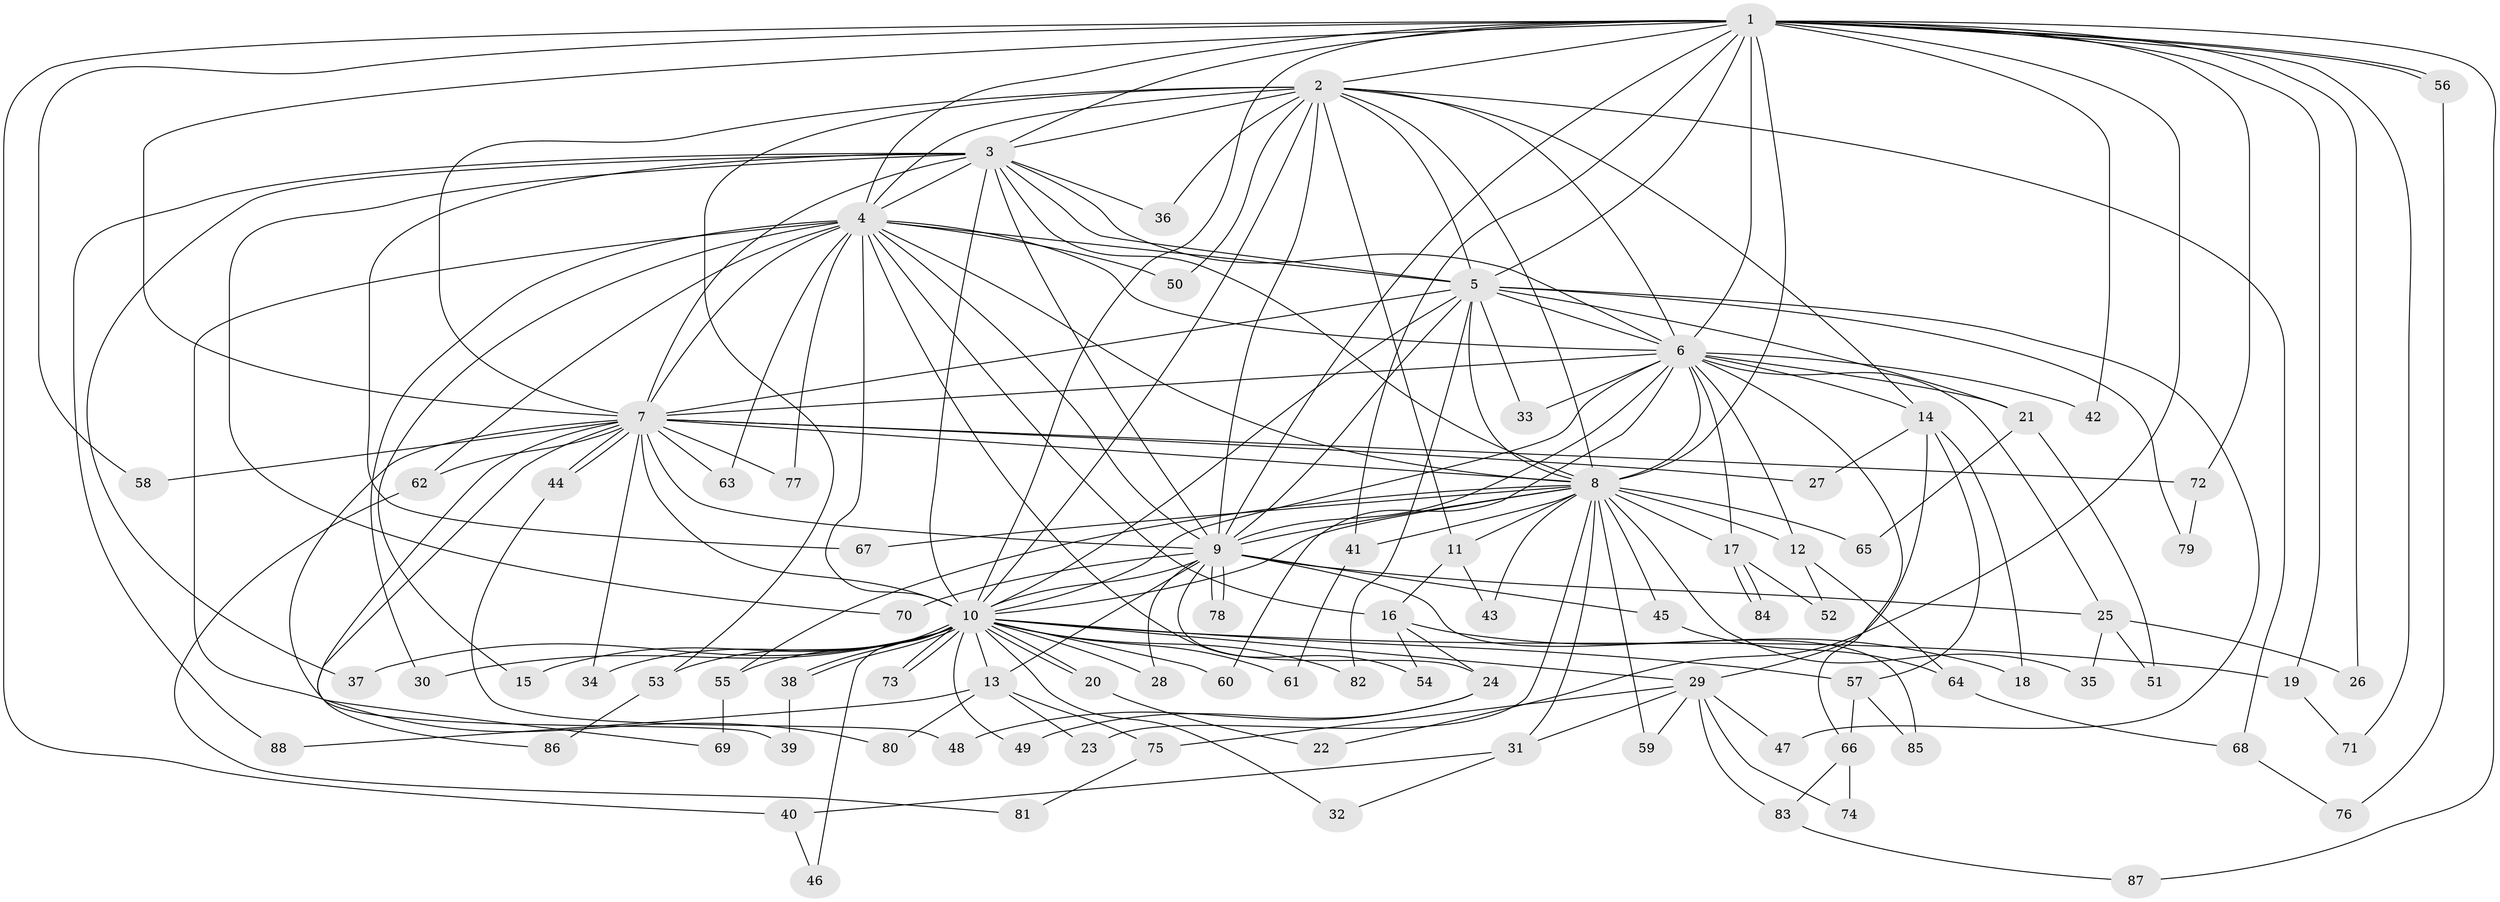 // Generated by graph-tools (version 1.1) at 2025/49/03/09/25 03:49:35]
// undirected, 88 vertices, 201 edges
graph export_dot {
graph [start="1"]
  node [color=gray90,style=filled];
  1;
  2;
  3;
  4;
  5;
  6;
  7;
  8;
  9;
  10;
  11;
  12;
  13;
  14;
  15;
  16;
  17;
  18;
  19;
  20;
  21;
  22;
  23;
  24;
  25;
  26;
  27;
  28;
  29;
  30;
  31;
  32;
  33;
  34;
  35;
  36;
  37;
  38;
  39;
  40;
  41;
  42;
  43;
  44;
  45;
  46;
  47;
  48;
  49;
  50;
  51;
  52;
  53;
  54;
  55;
  56;
  57;
  58;
  59;
  60;
  61;
  62;
  63;
  64;
  65;
  66;
  67;
  68;
  69;
  70;
  71;
  72;
  73;
  74;
  75;
  76;
  77;
  78;
  79;
  80;
  81;
  82;
  83;
  84;
  85;
  86;
  87;
  88;
  1 -- 2;
  1 -- 3;
  1 -- 4;
  1 -- 5;
  1 -- 6;
  1 -- 7;
  1 -- 8;
  1 -- 9;
  1 -- 10;
  1 -- 19;
  1 -- 22;
  1 -- 26;
  1 -- 40;
  1 -- 41;
  1 -- 42;
  1 -- 56;
  1 -- 56;
  1 -- 58;
  1 -- 71;
  1 -- 72;
  1 -- 87;
  2 -- 3;
  2 -- 4;
  2 -- 5;
  2 -- 6;
  2 -- 7;
  2 -- 8;
  2 -- 9;
  2 -- 10;
  2 -- 11;
  2 -- 14;
  2 -- 36;
  2 -- 50;
  2 -- 53;
  2 -- 68;
  3 -- 4;
  3 -- 5;
  3 -- 6;
  3 -- 7;
  3 -- 8;
  3 -- 9;
  3 -- 10;
  3 -- 36;
  3 -- 37;
  3 -- 67;
  3 -- 70;
  3 -- 88;
  4 -- 5;
  4 -- 6;
  4 -- 7;
  4 -- 8;
  4 -- 9;
  4 -- 10;
  4 -- 15;
  4 -- 16;
  4 -- 30;
  4 -- 50;
  4 -- 54;
  4 -- 62;
  4 -- 63;
  4 -- 77;
  4 -- 80;
  5 -- 6;
  5 -- 7;
  5 -- 8;
  5 -- 9;
  5 -- 10;
  5 -- 21;
  5 -- 33;
  5 -- 47;
  5 -- 79;
  5 -- 82;
  6 -- 7;
  6 -- 8;
  6 -- 9;
  6 -- 10;
  6 -- 12;
  6 -- 14;
  6 -- 17;
  6 -- 21;
  6 -- 25;
  6 -- 33;
  6 -- 42;
  6 -- 60;
  6 -- 66;
  7 -- 8;
  7 -- 9;
  7 -- 10;
  7 -- 27;
  7 -- 34;
  7 -- 39;
  7 -- 44;
  7 -- 44;
  7 -- 58;
  7 -- 62;
  7 -- 63;
  7 -- 69;
  7 -- 72;
  7 -- 77;
  7 -- 86;
  8 -- 9;
  8 -- 10;
  8 -- 11;
  8 -- 12;
  8 -- 17;
  8 -- 23;
  8 -- 31;
  8 -- 35;
  8 -- 41;
  8 -- 43;
  8 -- 45;
  8 -- 55;
  8 -- 59;
  8 -- 65;
  8 -- 67;
  9 -- 10;
  9 -- 13;
  9 -- 24;
  9 -- 25;
  9 -- 28;
  9 -- 45;
  9 -- 70;
  9 -- 78;
  9 -- 78;
  9 -- 85;
  10 -- 13;
  10 -- 15;
  10 -- 19;
  10 -- 20;
  10 -- 20;
  10 -- 28;
  10 -- 29;
  10 -- 30;
  10 -- 32;
  10 -- 34;
  10 -- 37;
  10 -- 38;
  10 -- 38;
  10 -- 46;
  10 -- 49;
  10 -- 53;
  10 -- 55;
  10 -- 57;
  10 -- 60;
  10 -- 61;
  10 -- 73;
  10 -- 73;
  10 -- 82;
  11 -- 16;
  11 -- 43;
  12 -- 52;
  12 -- 64;
  13 -- 23;
  13 -- 75;
  13 -- 80;
  13 -- 88;
  14 -- 18;
  14 -- 27;
  14 -- 29;
  14 -- 57;
  16 -- 18;
  16 -- 24;
  16 -- 54;
  17 -- 52;
  17 -- 84;
  17 -- 84;
  19 -- 71;
  20 -- 22;
  21 -- 51;
  21 -- 65;
  24 -- 48;
  24 -- 49;
  25 -- 26;
  25 -- 35;
  25 -- 51;
  29 -- 31;
  29 -- 47;
  29 -- 59;
  29 -- 74;
  29 -- 75;
  29 -- 83;
  31 -- 32;
  31 -- 40;
  38 -- 39;
  40 -- 46;
  41 -- 61;
  44 -- 48;
  45 -- 64;
  53 -- 86;
  55 -- 69;
  56 -- 76;
  57 -- 66;
  57 -- 85;
  62 -- 81;
  64 -- 68;
  66 -- 74;
  66 -- 83;
  68 -- 76;
  72 -- 79;
  75 -- 81;
  83 -- 87;
}
